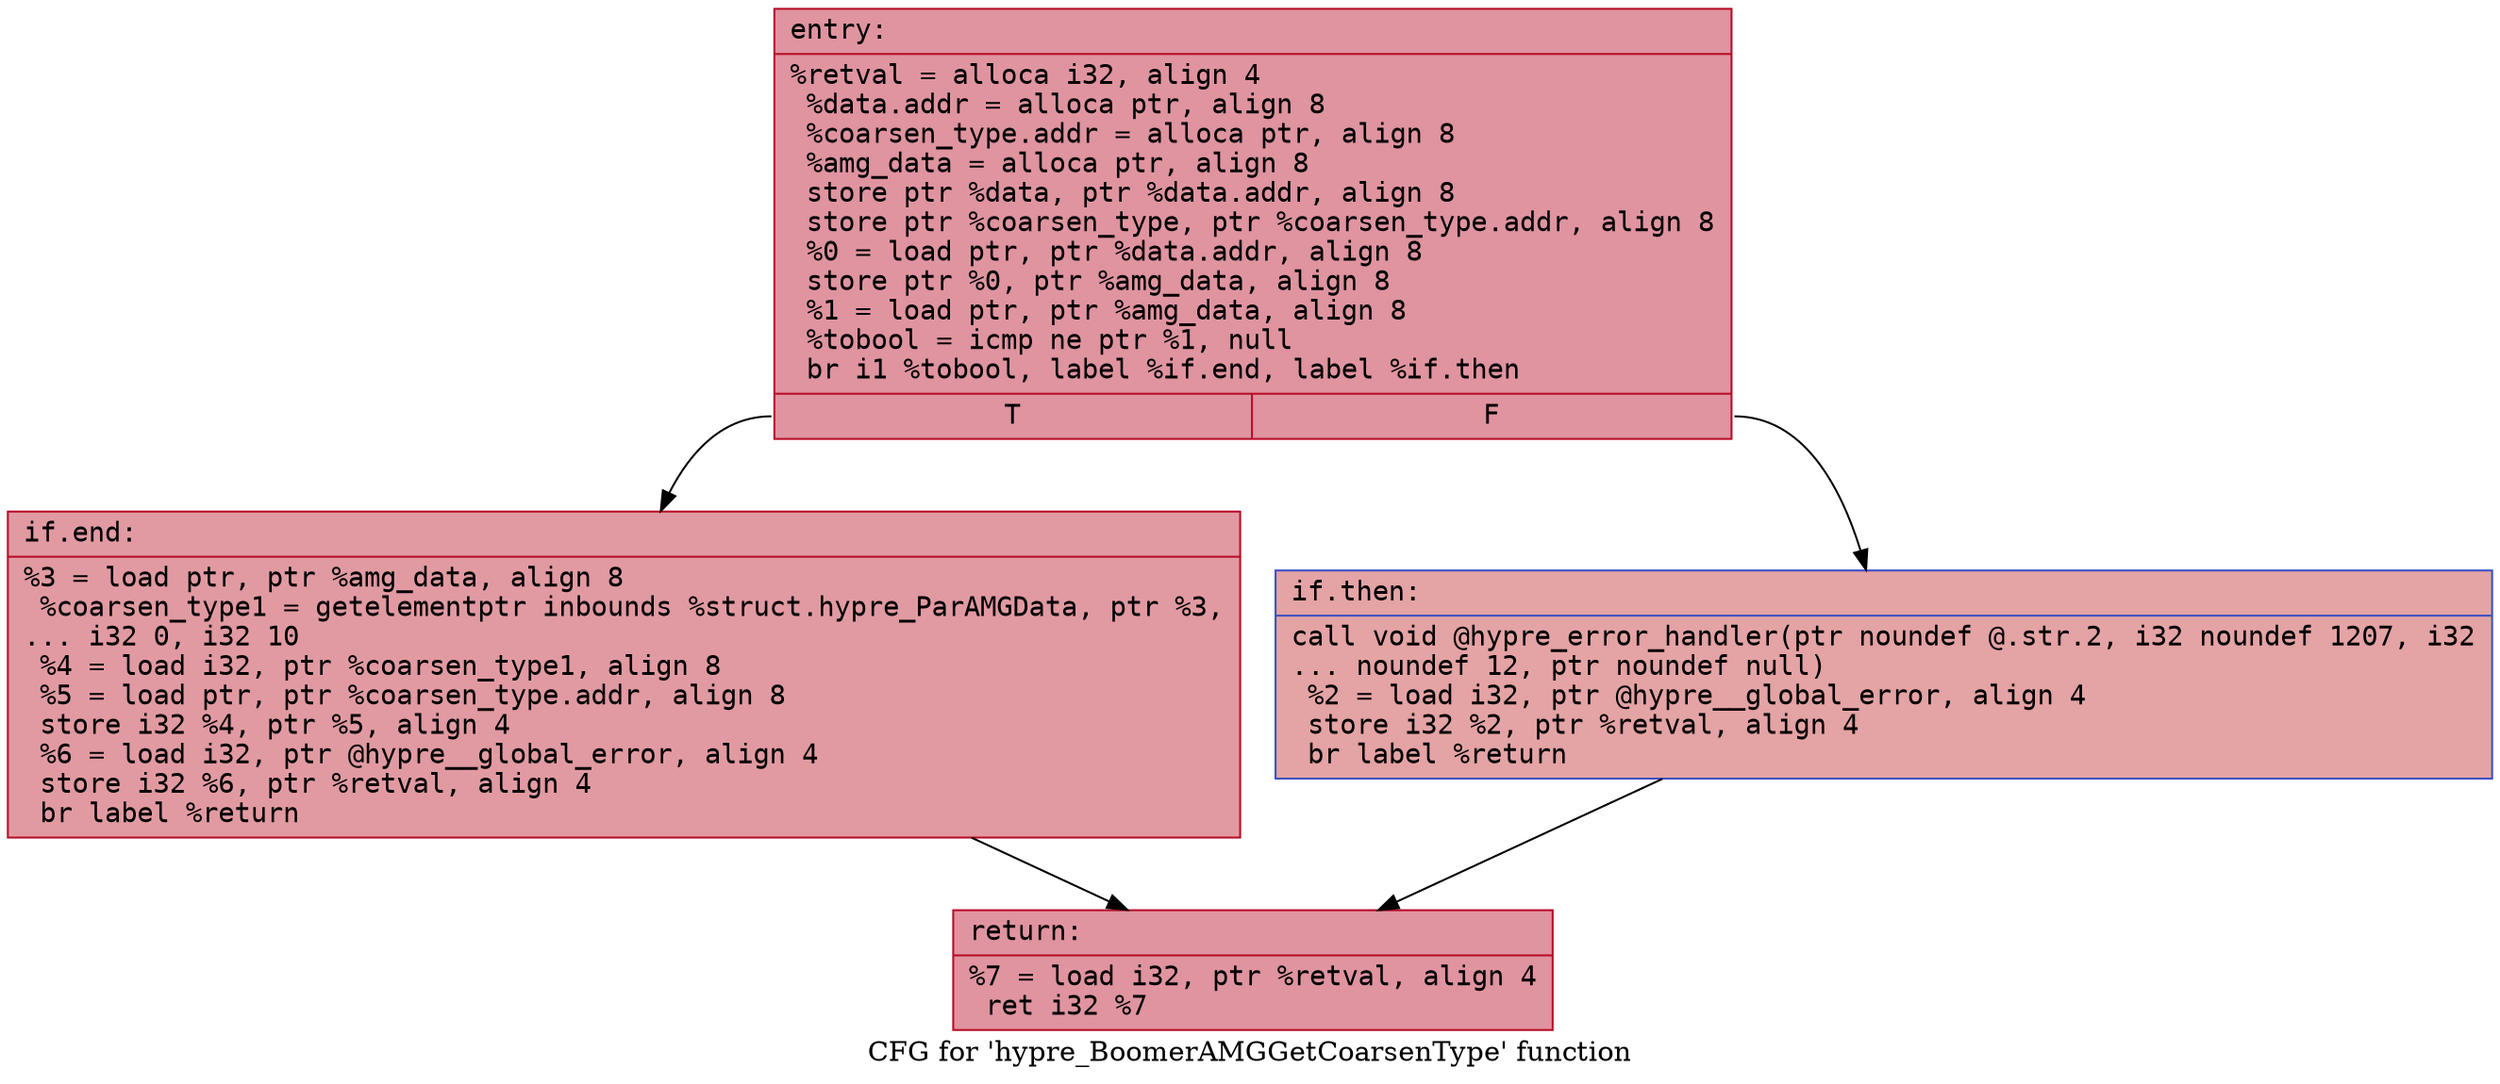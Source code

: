 digraph "CFG for 'hypre_BoomerAMGGetCoarsenType' function" {
	label="CFG for 'hypre_BoomerAMGGetCoarsenType' function";

	Node0x55fa80a68d40 [shape=record,color="#b70d28ff", style=filled, fillcolor="#b70d2870" fontname="Courier",label="{entry:\l|  %retval = alloca i32, align 4\l  %data.addr = alloca ptr, align 8\l  %coarsen_type.addr = alloca ptr, align 8\l  %amg_data = alloca ptr, align 8\l  store ptr %data, ptr %data.addr, align 8\l  store ptr %coarsen_type, ptr %coarsen_type.addr, align 8\l  %0 = load ptr, ptr %data.addr, align 8\l  store ptr %0, ptr %amg_data, align 8\l  %1 = load ptr, ptr %amg_data, align 8\l  %tobool = icmp ne ptr %1, null\l  br i1 %tobool, label %if.end, label %if.then\l|{<s0>T|<s1>F}}"];
	Node0x55fa80a68d40:s0 -> Node0x55fa80a69410[tooltip="entry -> if.end\nProbability 62.50%" ];
	Node0x55fa80a68d40:s1 -> Node0x55fa80a69480[tooltip="entry -> if.then\nProbability 37.50%" ];
	Node0x55fa80a69480 [shape=record,color="#3d50c3ff", style=filled, fillcolor="#c32e3170" fontname="Courier",label="{if.then:\l|  call void @hypre_error_handler(ptr noundef @.str.2, i32 noundef 1207, i32\l... noundef 12, ptr noundef null)\l  %2 = load i32, ptr @hypre__global_error, align 4\l  store i32 %2, ptr %retval, align 4\l  br label %return\l}"];
	Node0x55fa80a69480 -> Node0x55fa80a698b0[tooltip="if.then -> return\nProbability 100.00%" ];
	Node0x55fa80a69410 [shape=record,color="#b70d28ff", style=filled, fillcolor="#bb1b2c70" fontname="Courier",label="{if.end:\l|  %3 = load ptr, ptr %amg_data, align 8\l  %coarsen_type1 = getelementptr inbounds %struct.hypre_ParAMGData, ptr %3,\l... i32 0, i32 10\l  %4 = load i32, ptr %coarsen_type1, align 8\l  %5 = load ptr, ptr %coarsen_type.addr, align 8\l  store i32 %4, ptr %5, align 4\l  %6 = load i32, ptr @hypre__global_error, align 4\l  store i32 %6, ptr %retval, align 4\l  br label %return\l}"];
	Node0x55fa80a69410 -> Node0x55fa80a698b0[tooltip="if.end -> return\nProbability 100.00%" ];
	Node0x55fa80a698b0 [shape=record,color="#b70d28ff", style=filled, fillcolor="#b70d2870" fontname="Courier",label="{return:\l|  %7 = load i32, ptr %retval, align 4\l  ret i32 %7\l}"];
}
